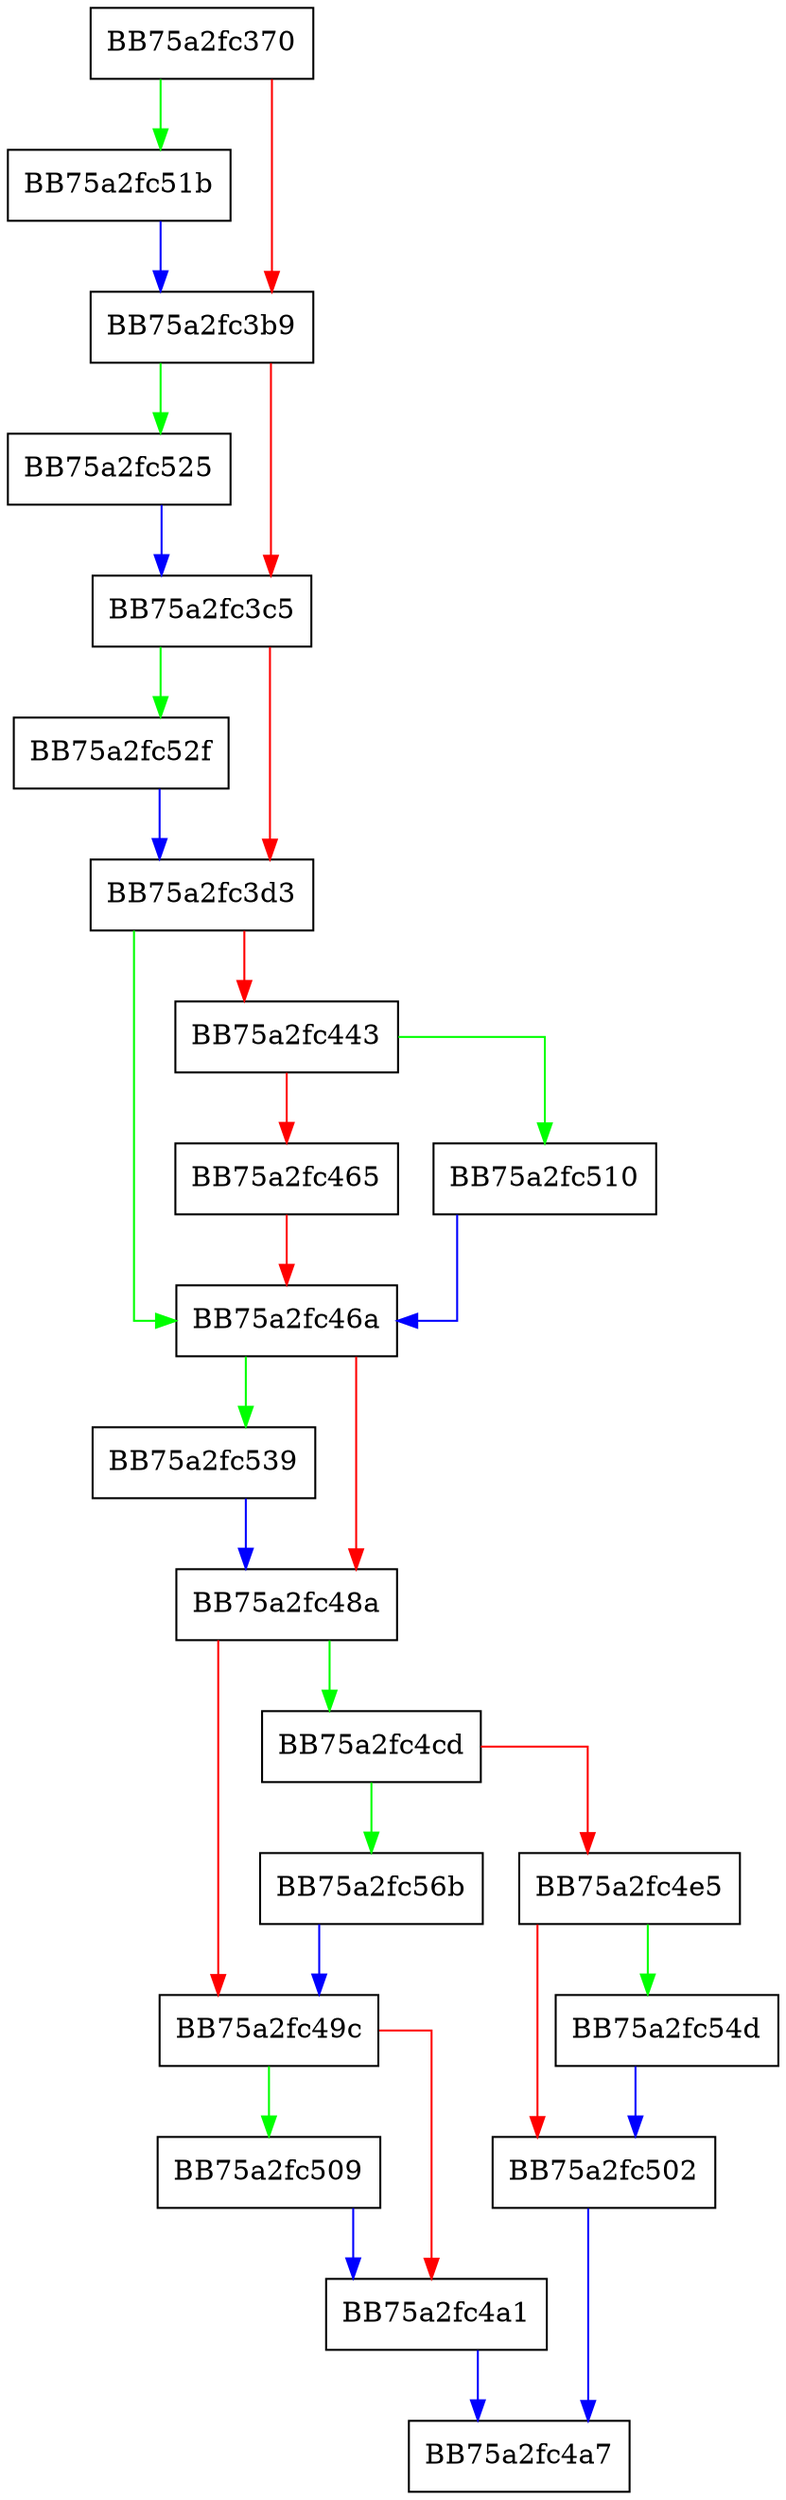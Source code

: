 digraph RpfAPI_MpGetAttributesMatching_First {
  node [shape="box"];
  graph [splines=ortho];
  BB75a2fc370 -> BB75a2fc51b [color="green"];
  BB75a2fc370 -> BB75a2fc3b9 [color="red"];
  BB75a2fc3b9 -> BB75a2fc525 [color="green"];
  BB75a2fc3b9 -> BB75a2fc3c5 [color="red"];
  BB75a2fc3c5 -> BB75a2fc52f [color="green"];
  BB75a2fc3c5 -> BB75a2fc3d3 [color="red"];
  BB75a2fc3d3 -> BB75a2fc46a [color="green"];
  BB75a2fc3d3 -> BB75a2fc443 [color="red"];
  BB75a2fc443 -> BB75a2fc510 [color="green"];
  BB75a2fc443 -> BB75a2fc465 [color="red"];
  BB75a2fc465 -> BB75a2fc46a [color="red"];
  BB75a2fc46a -> BB75a2fc539 [color="green"];
  BB75a2fc46a -> BB75a2fc48a [color="red"];
  BB75a2fc48a -> BB75a2fc4cd [color="green"];
  BB75a2fc48a -> BB75a2fc49c [color="red"];
  BB75a2fc49c -> BB75a2fc509 [color="green"];
  BB75a2fc49c -> BB75a2fc4a1 [color="red"];
  BB75a2fc4a1 -> BB75a2fc4a7 [color="blue"];
  BB75a2fc4cd -> BB75a2fc56b [color="green"];
  BB75a2fc4cd -> BB75a2fc4e5 [color="red"];
  BB75a2fc4e5 -> BB75a2fc54d [color="green"];
  BB75a2fc4e5 -> BB75a2fc502 [color="red"];
  BB75a2fc502 -> BB75a2fc4a7 [color="blue"];
  BB75a2fc509 -> BB75a2fc4a1 [color="blue"];
  BB75a2fc510 -> BB75a2fc46a [color="blue"];
  BB75a2fc51b -> BB75a2fc3b9 [color="blue"];
  BB75a2fc525 -> BB75a2fc3c5 [color="blue"];
  BB75a2fc52f -> BB75a2fc3d3 [color="blue"];
  BB75a2fc539 -> BB75a2fc48a [color="blue"];
  BB75a2fc54d -> BB75a2fc502 [color="blue"];
  BB75a2fc56b -> BB75a2fc49c [color="blue"];
}